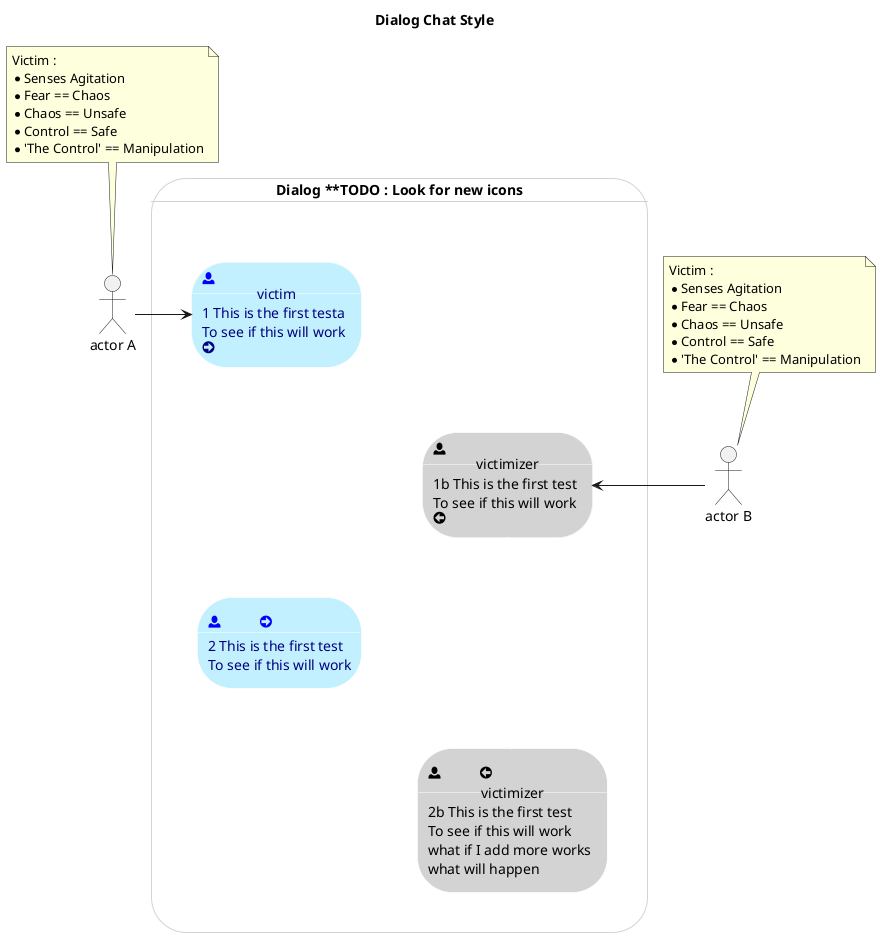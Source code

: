 @startuml

!include <material/account.puml>

' left to right direction
skinparam maxMessageSize 60
hide stereotype
hide header
' skinparam roundCorner 70
skinparam Shadowing false

skinparam rectangle {
    roundCorner 70
    Shadowing false
    borderColor white
    BackgroundColor<<perc>> lightgrey
    fontcolor<<perc>> black
    BackgroundColor<<victim>> application
    fontcolor<<victim>> navy

}

skinparam card {
    BackgroundColor white
    borderColor lightgrey
    roundCorner 70
}

title Dialog Chat Style

actor "actor A" as actorA
actor "actor B" as actorB

card "Dialog **TODO : Look for new icons" as boarder {

    rectangle " " as diagBoxA {
        rectangle rectdiag1 <<victim>> as "
        <color:blue><size:18><&person></size></color>
        __victim__
        1 This is the first testa
        To see if this will work
        <size:18><&arrow-circle-right></size>
        "
        rectangle rectdiag2 <<victim>> as "
        <color:blue><size:18><&person>\t<&arrow-circle-right></size></color>
        __
        2 This is the first test
        To see if this will work
        "
    }

    rectangle " " as diagBoxB {
        rectangle rectdiag1b <<perc>> as "
        <color:black><size:18><&person></size></color>
        __victimizer__
        1b This is the first test
        To see if this will work
        <size:18><&arrow-circle-left></size>
        "
        rectangle rectdiag2b <<perc>> as "
        <color:black><size:18><&person>\t<&arrow-circle-left></size></color>
        __victimizer__
        2b This is the first test
        To see if this will work
        what if I add more works
        what will happen
        "
    }
}
    note top of actorA
    Victim :
    * Senses Agitation
    * Fear == Chaos
    * Chaos == Unsafe
    * Control == Safe
    * 'The Control' == Manipulation
    end note

    note top of actorB
    Victim :
    * Senses Agitation
    * Fear == Chaos
    * Chaos == Unsafe
    * Control == Safe
    * 'The Control' == Manipulation
    end note

actorA -right-> rectdiag1
actorB -left-> rectdiag1b

rectdiag1 --down-> rectdiag2 #line:white
rectdiag1b --down-> rectdiag2b #line:white

' Convo Flow
rectdiag1 -down-> rectdiag1b #line:white
rectdiag1b -down-> rectdiag2 #line:white
rectdiag2 -down-> rectdiag2b #line:white

' rectdiag1 ----right----> rectdiag1B : manipulation delivered\t
' rectdiag1B ----left----> rectdiag1 : insult-or-injury response\t

' rectdiag2 --right--> rectdiag2B : manipulation delivered\t
' rectdiag2B --left--> rectdiag2 :insult-or-injury response\t




' =======================================



' actor1 -right-> dialog1
' dialog1b <-right- actor2

' Link Dialogs

' dialog1 -down-> dialog2
' dialog2 -down-> dialog3
' dialog3 -down-> dialog4

' dialog1 -down-> respbox2
' ' respbox1 -down-> dialog2
' respbox2 -down->respbox3
' respbox3 -down->respbox4

' dialog1b -down-> dialog2b
' dialog2b -down-> dialog3b
' dialog3b -down-> dialog4b

' respbox1b -down->respbox2b
' respbox2b -down->respbox3b
' respbox3b -down->respbox4b

' Convo Flow
' dialog1 ----right----> dialog1b : This is a test for looping
' dialog1b ----left----> dialog1 : this is another test

' dialog2 ----right----> dialog2b : This is a test
' dialog2b ----left----> dialog2 : this is another test

' dialog3 ---> dialog3b
' dialog3b ---> dialog3

' dialog4 ---> dialog4b
' dialog4b ---> dialog4


@enduml